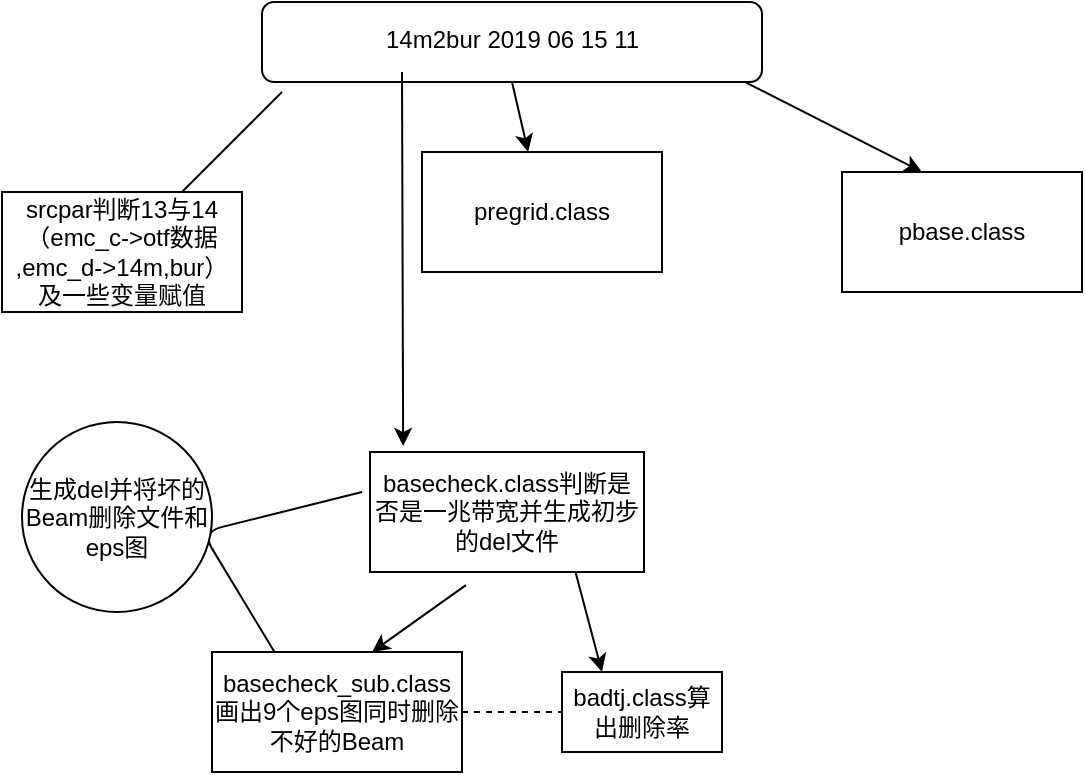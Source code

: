 <mxfile version="10.8.2" type="github"><diagram id="7ypAmgLhwxIj_IhabiQf" name="第 1 页"><mxGraphModel dx="675" dy="403" grid="1" gridSize="10" guides="1" tooltips="1" connect="1" arrows="1" fold="1" page="1" pageScale="1" pageWidth="827" pageHeight="1169" math="0" shadow="0"><root><mxCell id="0"/><mxCell id="1" parent="0"/><mxCell id="9yLlcKNQQFqDJGaCqLJ5-2" value="" style="rounded=1;whiteSpace=wrap;html=1;" vertex="1" parent="1"><mxGeometry x="240" y="5" width="250" height="40" as="geometry"/></mxCell><mxCell id="9yLlcKNQQFqDJGaCqLJ5-3" value="14m2bur 2019 06 15 11" style="text;html=1;" vertex="1" parent="1"><mxGeometry x="300" y="10" width="150" height="30" as="geometry"/></mxCell><mxCell id="9yLlcKNQQFqDJGaCqLJ5-6" value="" style="endArrow=none;html=1;" edge="1" parent="1"><mxGeometry width="50" height="50" relative="1" as="geometry"><mxPoint x="200" y="100" as="sourcePoint"/><mxPoint x="250" y="50" as="targetPoint"/></mxGeometry></mxCell><mxCell id="9yLlcKNQQFqDJGaCqLJ5-10" value="" style="endArrow=classic;html=1;entryX=0.121;entryY=-0.05;entryDx=0;entryDy=0;entryPerimeter=0;" edge="1" parent="1" target="9yLlcKNQQFqDJGaCqLJ5-12"><mxGeometry width="50" height="50" relative="1" as="geometry"><mxPoint x="310" y="40" as="sourcePoint"/><mxPoint x="310" y="220" as="targetPoint"/></mxGeometry></mxCell><mxCell id="9yLlcKNQQFqDJGaCqLJ5-11" value="&lt;span&gt;srcpar判断13与14（emc_c-&amp;gt;otf数据 ,emc_d-&amp;gt;14m,bur）及一些变量赋值&lt;/span&gt;" style="rounded=0;whiteSpace=wrap;html=1;" vertex="1" parent="1"><mxGeometry x="110" y="100" width="120" height="60" as="geometry"/></mxCell><mxCell id="9yLlcKNQQFqDJGaCqLJ5-12" value="basecheck.class判断是否是一兆带宽并生成初步的del文件" style="rounded=0;whiteSpace=wrap;html=1;" vertex="1" parent="1"><mxGeometry x="294" y="230" width="137" height="60" as="geometry"/></mxCell><mxCell id="9yLlcKNQQFqDJGaCqLJ5-15" value="basecheck_sub.class画出9个eps图同时删除不好的Beam" style="rounded=0;whiteSpace=wrap;html=1;" vertex="1" parent="1"><mxGeometry x="215" y="330" width="125" height="60" as="geometry"/></mxCell><mxCell id="9yLlcKNQQFqDJGaCqLJ5-27" value="" style="endArrow=none;html=1;exitX=0.25;exitY=0;exitDx=0;exitDy=0;" edge="1" parent="1" source="9yLlcKNQQFqDJGaCqLJ5-15"><mxGeometry width="50" height="50" relative="1" as="geometry"><mxPoint x="260" y="290" as="sourcePoint"/><mxPoint x="290" y="250" as="targetPoint"/><Array as="points"><mxPoint x="210" y="270"/></Array></mxGeometry></mxCell><mxCell id="9yLlcKNQQFqDJGaCqLJ5-28" value="生成del并将坏的Beam删除文件和eps图" style="ellipse;whiteSpace=wrap;html=1;aspect=fixed;" vertex="1" parent="1"><mxGeometry x="120" y="215" width="95" height="95" as="geometry"/></mxCell><mxCell id="9yLlcKNQQFqDJGaCqLJ5-30" value="" style="endArrow=classic;html=1;exitX=0.35;exitY=1.109;exitDx=0;exitDy=0;exitPerimeter=0;" edge="1" parent="1" source="9yLlcKNQQFqDJGaCqLJ5-12"><mxGeometry width="50" height="50" relative="1" as="geometry"><mxPoint x="310" y="180" as="sourcePoint"/><mxPoint x="295" y="330" as="targetPoint"/></mxGeometry></mxCell><mxCell id="9yLlcKNQQFqDJGaCqLJ5-31" value="" style="endArrow=classic;html=1;exitX=0.75;exitY=1;exitDx=0;exitDy=0;" edge="1" parent="1" source="9yLlcKNQQFqDJGaCqLJ5-12"><mxGeometry width="50" height="50" relative="1" as="geometry"><mxPoint x="350" y="190" as="sourcePoint"/><mxPoint x="410" y="340" as="targetPoint"/></mxGeometry></mxCell><mxCell id="9yLlcKNQQFqDJGaCqLJ5-32" value="badtj.class算出删除率" style="rounded=0;whiteSpace=wrap;html=1;" vertex="1" parent="1"><mxGeometry x="390" y="340" width="80" height="40" as="geometry"/></mxCell><mxCell id="9yLlcKNQQFqDJGaCqLJ5-33" value="" style="endArrow=classic;html=1;exitX=0.5;exitY=1;exitDx=0;exitDy=0;" edge="1" parent="1" source="9yLlcKNQQFqDJGaCqLJ5-2" target="9yLlcKNQQFqDJGaCqLJ5-34"><mxGeometry width="50" height="50" relative="1" as="geometry"><mxPoint x="400" y="90" as="sourcePoint"/><mxPoint x="380" y="110" as="targetPoint"/></mxGeometry></mxCell><mxCell id="9yLlcKNQQFqDJGaCqLJ5-34" value="pregrid.class" style="rounded=0;whiteSpace=wrap;html=1;" vertex="1" parent="1"><mxGeometry x="320" y="80" width="120" height="60" as="geometry"/></mxCell><mxCell id="9yLlcKNQQFqDJGaCqLJ5-35" value="" style="endArrow=none;dashed=1;html=1;exitX=1;exitY=0.5;exitDx=0;exitDy=0;" edge="1" parent="1" source="9yLlcKNQQFqDJGaCqLJ5-15"><mxGeometry width="50" height="50" relative="1" as="geometry"><mxPoint x="340" y="410" as="sourcePoint"/><mxPoint x="390" y="360" as="targetPoint"/></mxGeometry></mxCell><mxCell id="9yLlcKNQQFqDJGaCqLJ5-36" value="" style="endArrow=classic;html=1;exitX=0.968;exitY=1.007;exitDx=0;exitDy=0;exitPerimeter=0;" edge="1" parent="1" source="9yLlcKNQQFqDJGaCqLJ5-2"><mxGeometry width="50" height="50" relative="1" as="geometry"><mxPoint x="480" y="90" as="sourcePoint"/><mxPoint x="570" y="90" as="targetPoint"/></mxGeometry></mxCell><mxCell id="9yLlcKNQQFqDJGaCqLJ5-37" value="pbase.class" style="rounded=0;whiteSpace=wrap;html=1;" vertex="1" parent="1"><mxGeometry x="530" y="90" width="120" height="60" as="geometry"/></mxCell></root></mxGraphModel></diagram></mxfile>